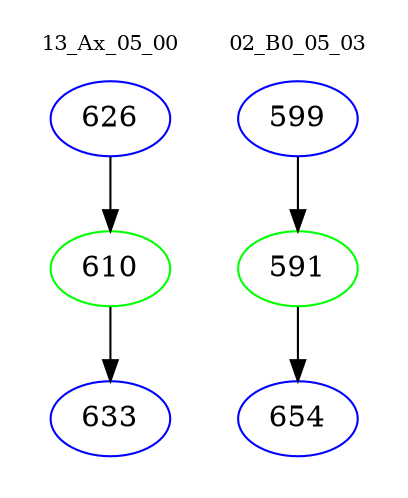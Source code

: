digraph{
subgraph cluster_0 {
color = white
label = "13_Ax_05_00";
fontsize=10;
T0_626 [label="626", color="blue"]
T0_626 -> T0_610 [color="black"]
T0_610 [label="610", color="green"]
T0_610 -> T0_633 [color="black"]
T0_633 [label="633", color="blue"]
}
subgraph cluster_1 {
color = white
label = "02_B0_05_03";
fontsize=10;
T1_599 [label="599", color="blue"]
T1_599 -> T1_591 [color="black"]
T1_591 [label="591", color="green"]
T1_591 -> T1_654 [color="black"]
T1_654 [label="654", color="blue"]
}
}

